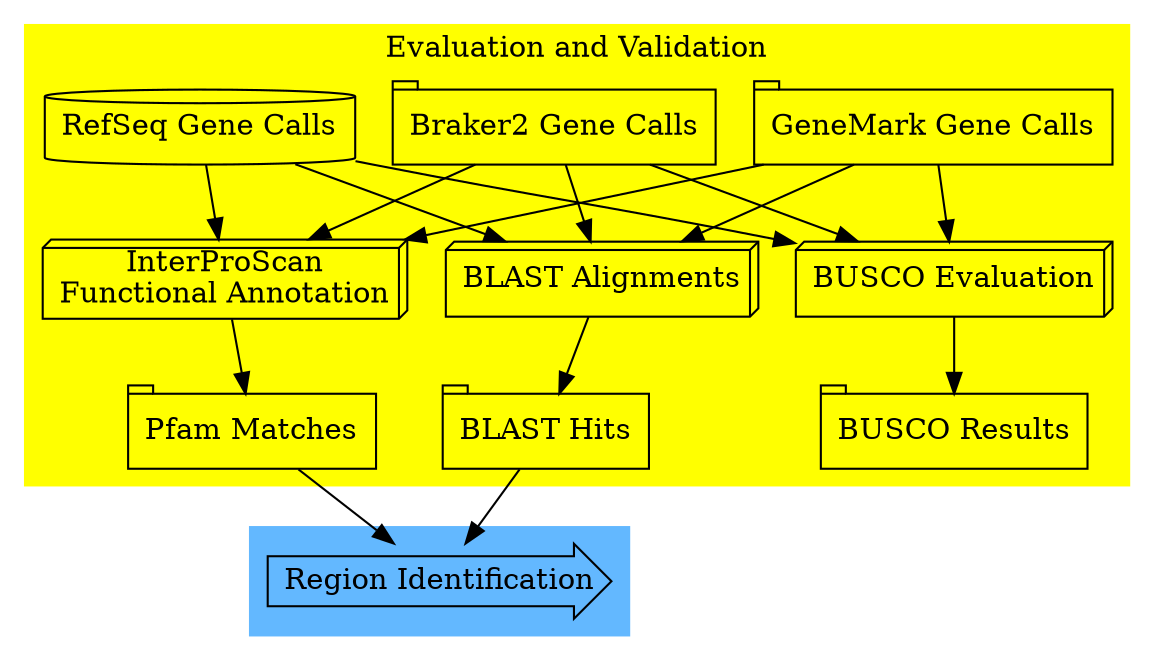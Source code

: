 digraph G {

	subgraph cluster_0 {
		 style = filled;
		 color = yellow;
		 label = "Evaluation and Validation"
		 "RefSeq Gene Calls" [shape = cylinder];
		 "GeneMark Gene Calls" [shape = tab];
		 "Braker2 Gene Calls" [shape = tab];
		 "InterProScan\nFunctional Annotation" [shape = box3d];
		 "GeneMark Gene Calls" -> "InterProScan\nFunctional Annotation";
		 "RefSeq Gene Calls" -> "InterProScan\nFunctional Annotation";
		 "Braker2 Gene Calls" -> "InterProScan\nFunctional Annotation";
		 "Pfam Matches" [shape = tab];
		 "InterProScan\nFunctional Annotation" -> "Pfam Matches";
		 "BLAST Alignments" [shape = box3d];
		 "GeneMark Gene Calls" -> "BLAST Alignments";
		 "RefSeq Gene Calls" -> "BLAST Alignments";
		 "Braker2 Gene Calls" -> "BLAST Alignments";
		 "BLAST Hits" [shape = tab];
		 "BLAST Alignments" -> "BLAST Hits";
		 "BUSCO Evaluation" [shape = box3d];
		 "GeneMark Gene Calls" -> "BUSCO Evaluation";
                 "RefSeq Gene Calls" -> "BUSCO Evaluation";
                 "Braker2 Gene Calls" -> "BUSCO Evaluation";
		 "BUSCO Results" [shape = tab];
		 "BUSCO Evaluation" -> "BUSCO Results";
	}

	subgraph cluster_1 {
		 style = filled;
		 color = steelblue1;
		 "Region Identification" [shape = rarrow];
	}

	"BLAST Hits" -> "Region Identification";
	"Pfam Matches" -> "Region Identification";
}